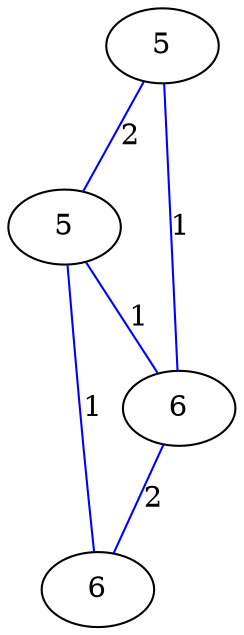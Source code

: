 graph G {
	0 [label="5"];
	1 [label="5"];
	2 [label="6"];
	3 [label="6"];
	0 -- 1 [label="2", color=blue];
	0 -- 2 [label="1", color=blue];
	1 -- 2 [label="1", color=blue];
	1 -- 3 [label="1", color=blue];
	2 -- 3 [label="2", color=blue];
}